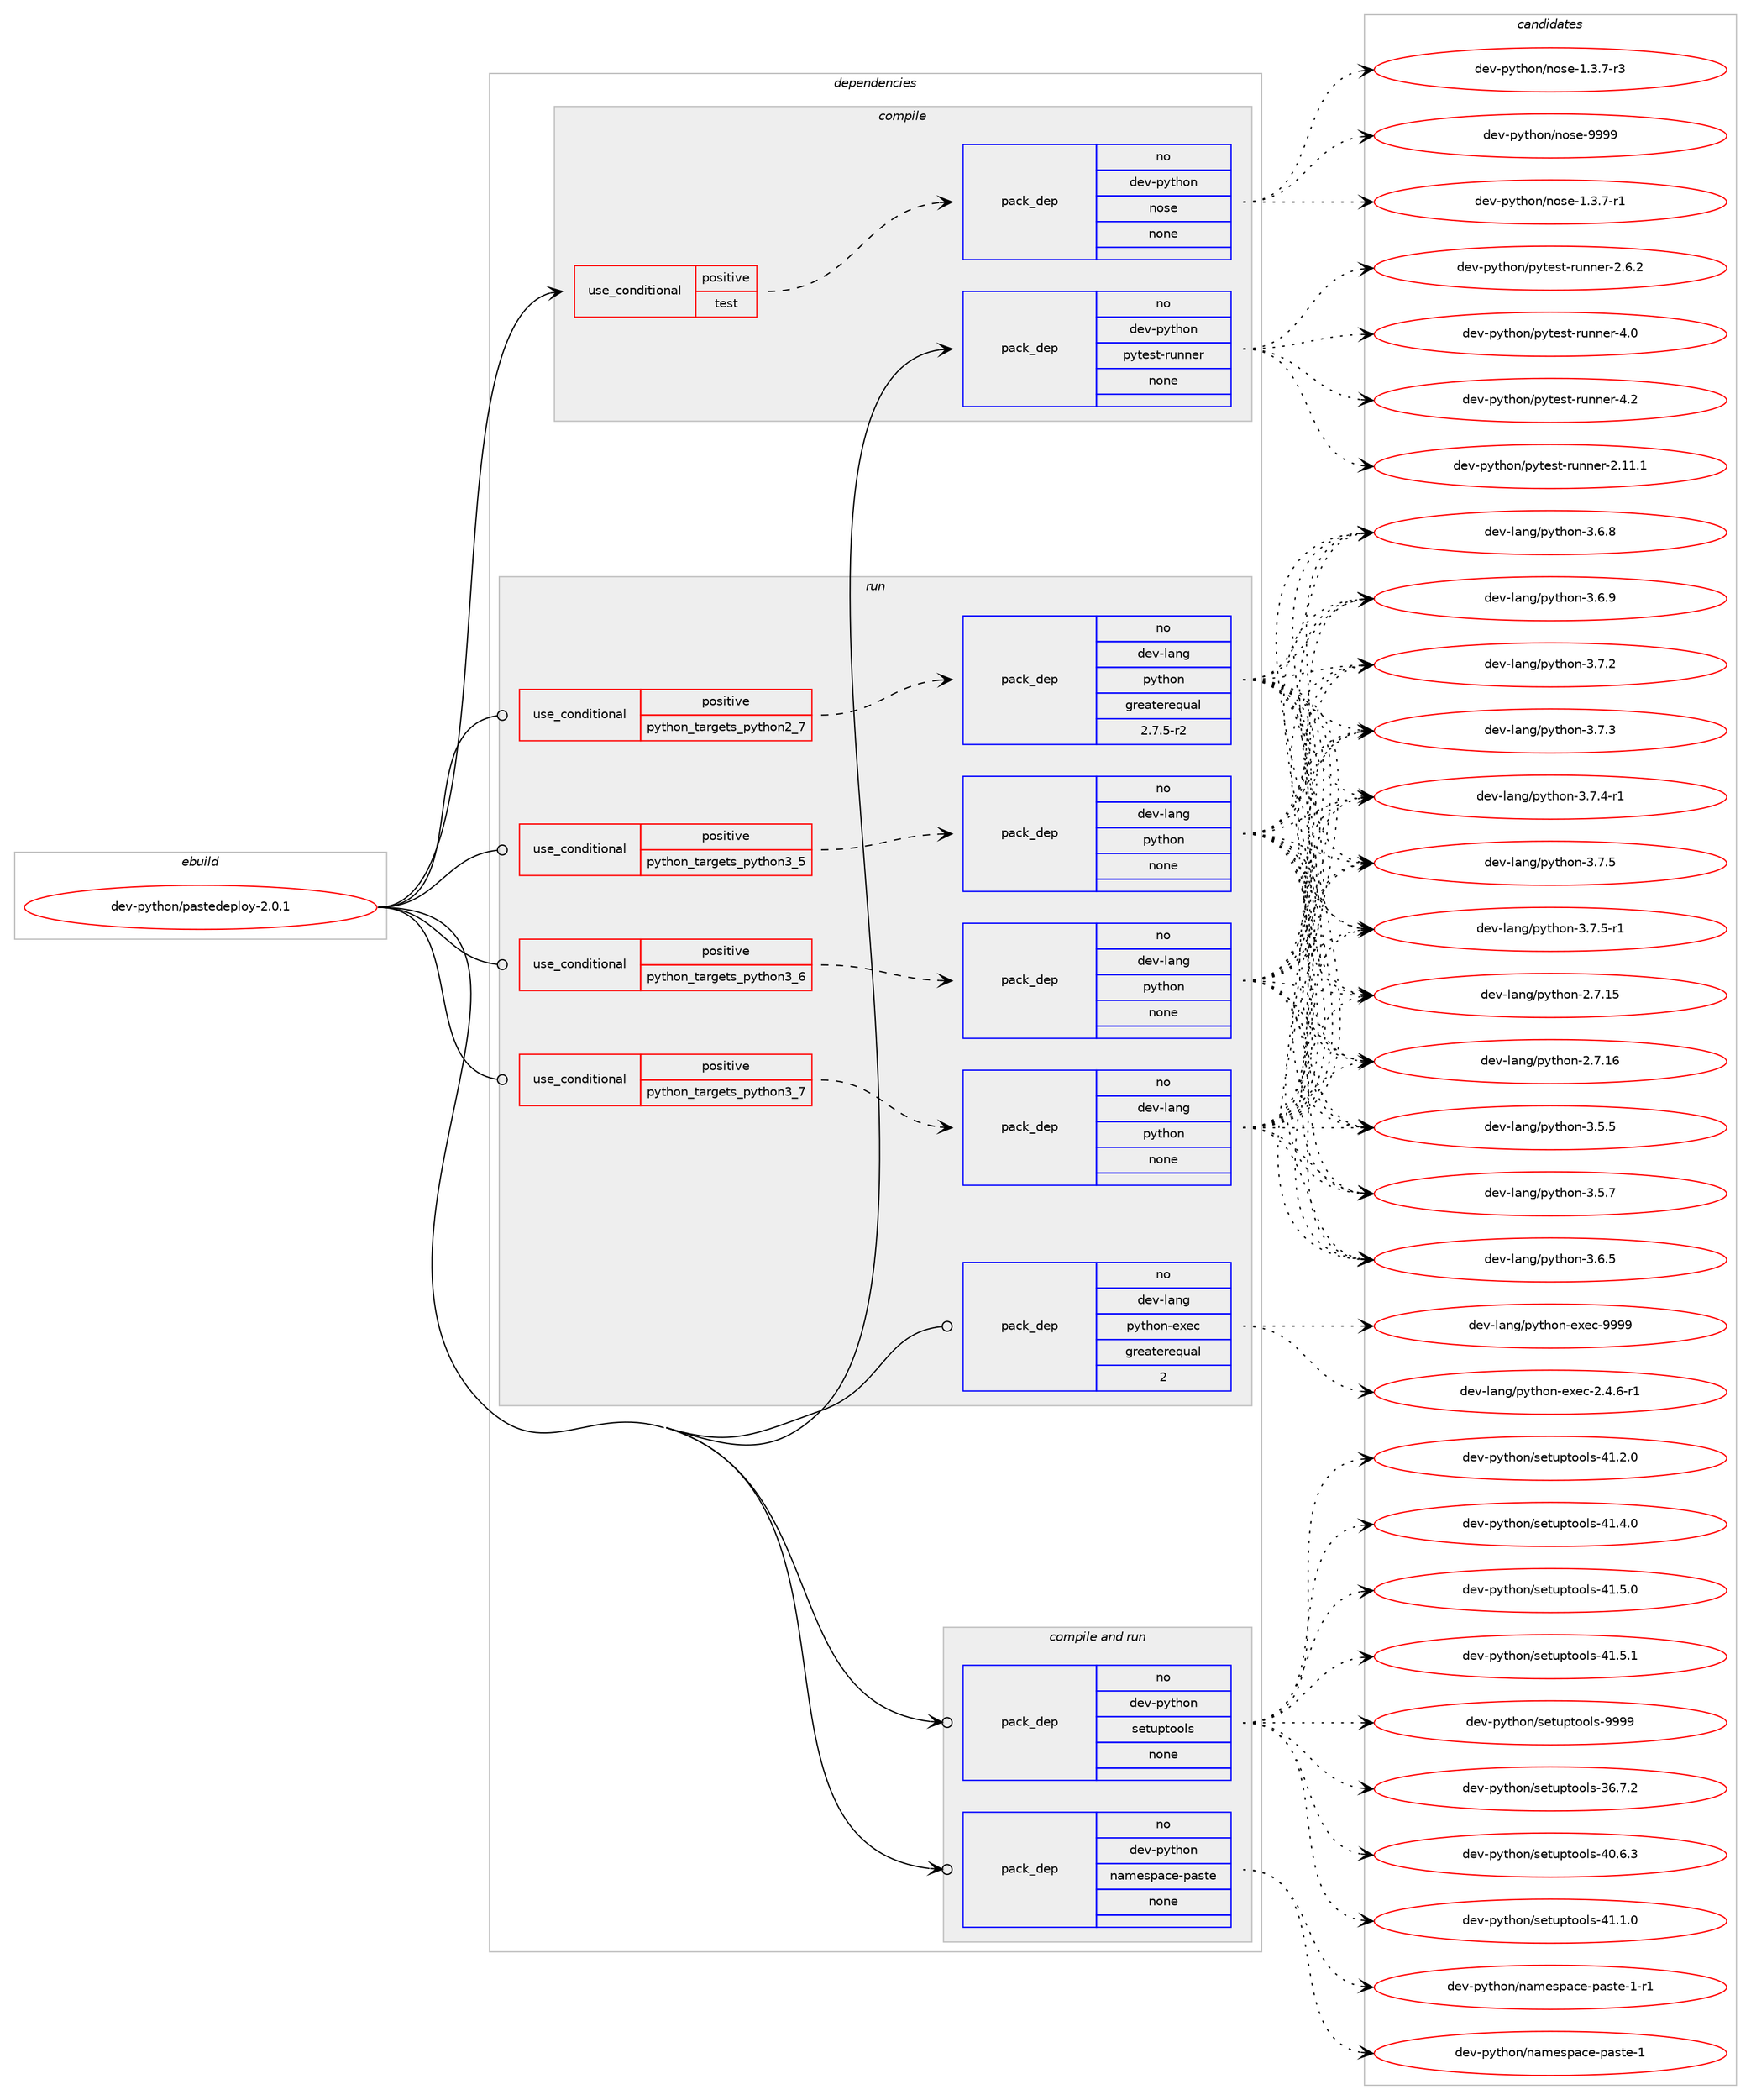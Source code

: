 digraph prolog {

# *************
# Graph options
# *************

newrank=true;
concentrate=true;
compound=true;
graph [rankdir=LR,fontname=Helvetica,fontsize=10,ranksep=1.5];#, ranksep=2.5, nodesep=0.2];
edge  [arrowhead=vee];
node  [fontname=Helvetica,fontsize=10];

# **********
# The ebuild
# **********

subgraph cluster_leftcol {
color=gray;
rank=same;
label=<<i>ebuild</i>>;
id [label="dev-python/pastedeploy-2.0.1", color=red, width=4, href="../dev-python/pastedeploy-2.0.1.svg"];
}

# ****************
# The dependencies
# ****************

subgraph cluster_midcol {
color=gray;
label=<<i>dependencies</i>>;
subgraph cluster_compile {
fillcolor="#eeeeee";
style=filled;
label=<<i>compile</i>>;
subgraph cond144159 {
dependency620927 [label=<<TABLE BORDER="0" CELLBORDER="1" CELLSPACING="0" CELLPADDING="4"><TR><TD ROWSPAN="3" CELLPADDING="10">use_conditional</TD></TR><TR><TD>positive</TD></TR><TR><TD>test</TD></TR></TABLE>>, shape=none, color=red];
subgraph pack464928 {
dependency620928 [label=<<TABLE BORDER="0" CELLBORDER="1" CELLSPACING="0" CELLPADDING="4" WIDTH="220"><TR><TD ROWSPAN="6" CELLPADDING="30">pack_dep</TD></TR><TR><TD WIDTH="110">no</TD></TR><TR><TD>dev-python</TD></TR><TR><TD>nose</TD></TR><TR><TD>none</TD></TR><TR><TD></TD></TR></TABLE>>, shape=none, color=blue];
}
dependency620927:e -> dependency620928:w [weight=20,style="dashed",arrowhead="vee"];
}
id:e -> dependency620927:w [weight=20,style="solid",arrowhead="vee"];
subgraph pack464929 {
dependency620929 [label=<<TABLE BORDER="0" CELLBORDER="1" CELLSPACING="0" CELLPADDING="4" WIDTH="220"><TR><TD ROWSPAN="6" CELLPADDING="30">pack_dep</TD></TR><TR><TD WIDTH="110">no</TD></TR><TR><TD>dev-python</TD></TR><TR><TD>pytest-runner</TD></TR><TR><TD>none</TD></TR><TR><TD></TD></TR></TABLE>>, shape=none, color=blue];
}
id:e -> dependency620929:w [weight=20,style="solid",arrowhead="vee"];
}
subgraph cluster_compileandrun {
fillcolor="#eeeeee";
style=filled;
label=<<i>compile and run</i>>;
subgraph pack464930 {
dependency620930 [label=<<TABLE BORDER="0" CELLBORDER="1" CELLSPACING="0" CELLPADDING="4" WIDTH="220"><TR><TD ROWSPAN="6" CELLPADDING="30">pack_dep</TD></TR><TR><TD WIDTH="110">no</TD></TR><TR><TD>dev-python</TD></TR><TR><TD>namespace-paste</TD></TR><TR><TD>none</TD></TR><TR><TD></TD></TR></TABLE>>, shape=none, color=blue];
}
id:e -> dependency620930:w [weight=20,style="solid",arrowhead="odotvee"];
subgraph pack464931 {
dependency620931 [label=<<TABLE BORDER="0" CELLBORDER="1" CELLSPACING="0" CELLPADDING="4" WIDTH="220"><TR><TD ROWSPAN="6" CELLPADDING="30">pack_dep</TD></TR><TR><TD WIDTH="110">no</TD></TR><TR><TD>dev-python</TD></TR><TR><TD>setuptools</TD></TR><TR><TD>none</TD></TR><TR><TD></TD></TR></TABLE>>, shape=none, color=blue];
}
id:e -> dependency620931:w [weight=20,style="solid",arrowhead="odotvee"];
}
subgraph cluster_run {
fillcolor="#eeeeee";
style=filled;
label=<<i>run</i>>;
subgraph cond144160 {
dependency620932 [label=<<TABLE BORDER="0" CELLBORDER="1" CELLSPACING="0" CELLPADDING="4"><TR><TD ROWSPAN="3" CELLPADDING="10">use_conditional</TD></TR><TR><TD>positive</TD></TR><TR><TD>python_targets_python2_7</TD></TR></TABLE>>, shape=none, color=red];
subgraph pack464932 {
dependency620933 [label=<<TABLE BORDER="0" CELLBORDER="1" CELLSPACING="0" CELLPADDING="4" WIDTH="220"><TR><TD ROWSPAN="6" CELLPADDING="30">pack_dep</TD></TR><TR><TD WIDTH="110">no</TD></TR><TR><TD>dev-lang</TD></TR><TR><TD>python</TD></TR><TR><TD>greaterequal</TD></TR><TR><TD>2.7.5-r2</TD></TR></TABLE>>, shape=none, color=blue];
}
dependency620932:e -> dependency620933:w [weight=20,style="dashed",arrowhead="vee"];
}
id:e -> dependency620932:w [weight=20,style="solid",arrowhead="odot"];
subgraph cond144161 {
dependency620934 [label=<<TABLE BORDER="0" CELLBORDER="1" CELLSPACING="0" CELLPADDING="4"><TR><TD ROWSPAN="3" CELLPADDING="10">use_conditional</TD></TR><TR><TD>positive</TD></TR><TR><TD>python_targets_python3_5</TD></TR></TABLE>>, shape=none, color=red];
subgraph pack464933 {
dependency620935 [label=<<TABLE BORDER="0" CELLBORDER="1" CELLSPACING="0" CELLPADDING="4" WIDTH="220"><TR><TD ROWSPAN="6" CELLPADDING="30">pack_dep</TD></TR><TR><TD WIDTH="110">no</TD></TR><TR><TD>dev-lang</TD></TR><TR><TD>python</TD></TR><TR><TD>none</TD></TR><TR><TD></TD></TR></TABLE>>, shape=none, color=blue];
}
dependency620934:e -> dependency620935:w [weight=20,style="dashed",arrowhead="vee"];
}
id:e -> dependency620934:w [weight=20,style="solid",arrowhead="odot"];
subgraph cond144162 {
dependency620936 [label=<<TABLE BORDER="0" CELLBORDER="1" CELLSPACING="0" CELLPADDING="4"><TR><TD ROWSPAN="3" CELLPADDING="10">use_conditional</TD></TR><TR><TD>positive</TD></TR><TR><TD>python_targets_python3_6</TD></TR></TABLE>>, shape=none, color=red];
subgraph pack464934 {
dependency620937 [label=<<TABLE BORDER="0" CELLBORDER="1" CELLSPACING="0" CELLPADDING="4" WIDTH="220"><TR><TD ROWSPAN="6" CELLPADDING="30">pack_dep</TD></TR><TR><TD WIDTH="110">no</TD></TR><TR><TD>dev-lang</TD></TR><TR><TD>python</TD></TR><TR><TD>none</TD></TR><TR><TD></TD></TR></TABLE>>, shape=none, color=blue];
}
dependency620936:e -> dependency620937:w [weight=20,style="dashed",arrowhead="vee"];
}
id:e -> dependency620936:w [weight=20,style="solid",arrowhead="odot"];
subgraph cond144163 {
dependency620938 [label=<<TABLE BORDER="0" CELLBORDER="1" CELLSPACING="0" CELLPADDING="4"><TR><TD ROWSPAN="3" CELLPADDING="10">use_conditional</TD></TR><TR><TD>positive</TD></TR><TR><TD>python_targets_python3_7</TD></TR></TABLE>>, shape=none, color=red];
subgraph pack464935 {
dependency620939 [label=<<TABLE BORDER="0" CELLBORDER="1" CELLSPACING="0" CELLPADDING="4" WIDTH="220"><TR><TD ROWSPAN="6" CELLPADDING="30">pack_dep</TD></TR><TR><TD WIDTH="110">no</TD></TR><TR><TD>dev-lang</TD></TR><TR><TD>python</TD></TR><TR><TD>none</TD></TR><TR><TD></TD></TR></TABLE>>, shape=none, color=blue];
}
dependency620938:e -> dependency620939:w [weight=20,style="dashed",arrowhead="vee"];
}
id:e -> dependency620938:w [weight=20,style="solid",arrowhead="odot"];
subgraph pack464936 {
dependency620940 [label=<<TABLE BORDER="0" CELLBORDER="1" CELLSPACING="0" CELLPADDING="4" WIDTH="220"><TR><TD ROWSPAN="6" CELLPADDING="30">pack_dep</TD></TR><TR><TD WIDTH="110">no</TD></TR><TR><TD>dev-lang</TD></TR><TR><TD>python-exec</TD></TR><TR><TD>greaterequal</TD></TR><TR><TD>2</TD></TR></TABLE>>, shape=none, color=blue];
}
id:e -> dependency620940:w [weight=20,style="solid",arrowhead="odot"];
}
}

# **************
# The candidates
# **************

subgraph cluster_choices {
rank=same;
color=gray;
label=<<i>candidates</i>>;

subgraph choice464928 {
color=black;
nodesep=1;
choice10010111845112121116104111110471101111151014549465146554511449 [label="dev-python/nose-1.3.7-r1", color=red, width=4,href="../dev-python/nose-1.3.7-r1.svg"];
choice10010111845112121116104111110471101111151014549465146554511451 [label="dev-python/nose-1.3.7-r3", color=red, width=4,href="../dev-python/nose-1.3.7-r3.svg"];
choice10010111845112121116104111110471101111151014557575757 [label="dev-python/nose-9999", color=red, width=4,href="../dev-python/nose-9999.svg"];
dependency620928:e -> choice10010111845112121116104111110471101111151014549465146554511449:w [style=dotted,weight="100"];
dependency620928:e -> choice10010111845112121116104111110471101111151014549465146554511451:w [style=dotted,weight="100"];
dependency620928:e -> choice10010111845112121116104111110471101111151014557575757:w [style=dotted,weight="100"];
}
subgraph choice464929 {
color=black;
nodesep=1;
choice10010111845112121116104111110471121211161011151164511411711011010111445504649494649 [label="dev-python/pytest-runner-2.11.1", color=red, width=4,href="../dev-python/pytest-runner-2.11.1.svg"];
choice100101118451121211161041111104711212111610111511645114117110110101114455046544650 [label="dev-python/pytest-runner-2.6.2", color=red, width=4,href="../dev-python/pytest-runner-2.6.2.svg"];
choice10010111845112121116104111110471121211161011151164511411711011010111445524648 [label="dev-python/pytest-runner-4.0", color=red, width=4,href="../dev-python/pytest-runner-4.0.svg"];
choice10010111845112121116104111110471121211161011151164511411711011010111445524650 [label="dev-python/pytest-runner-4.2", color=red, width=4,href="../dev-python/pytest-runner-4.2.svg"];
dependency620929:e -> choice10010111845112121116104111110471121211161011151164511411711011010111445504649494649:w [style=dotted,weight="100"];
dependency620929:e -> choice100101118451121211161041111104711212111610111511645114117110110101114455046544650:w [style=dotted,weight="100"];
dependency620929:e -> choice10010111845112121116104111110471121211161011151164511411711011010111445524648:w [style=dotted,weight="100"];
dependency620929:e -> choice10010111845112121116104111110471121211161011151164511411711011010111445524650:w [style=dotted,weight="100"];
}
subgraph choice464930 {
color=black;
nodesep=1;
choice100101118451121211161041111104711097109101115112979910145112971151161014549 [label="dev-python/namespace-paste-1", color=red, width=4,href="../dev-python/namespace-paste-1.svg"];
choice1001011184511212111610411111047110971091011151129799101451129711511610145494511449 [label="dev-python/namespace-paste-1-r1", color=red, width=4,href="../dev-python/namespace-paste-1-r1.svg"];
dependency620930:e -> choice100101118451121211161041111104711097109101115112979910145112971151161014549:w [style=dotted,weight="100"];
dependency620930:e -> choice1001011184511212111610411111047110971091011151129799101451129711511610145494511449:w [style=dotted,weight="100"];
}
subgraph choice464931 {
color=black;
nodesep=1;
choice100101118451121211161041111104711510111611711211611111110811545515446554650 [label="dev-python/setuptools-36.7.2", color=red, width=4,href="../dev-python/setuptools-36.7.2.svg"];
choice100101118451121211161041111104711510111611711211611111110811545524846544651 [label="dev-python/setuptools-40.6.3", color=red, width=4,href="../dev-python/setuptools-40.6.3.svg"];
choice100101118451121211161041111104711510111611711211611111110811545524946494648 [label="dev-python/setuptools-41.1.0", color=red, width=4,href="../dev-python/setuptools-41.1.0.svg"];
choice100101118451121211161041111104711510111611711211611111110811545524946504648 [label="dev-python/setuptools-41.2.0", color=red, width=4,href="../dev-python/setuptools-41.2.0.svg"];
choice100101118451121211161041111104711510111611711211611111110811545524946524648 [label="dev-python/setuptools-41.4.0", color=red, width=4,href="../dev-python/setuptools-41.4.0.svg"];
choice100101118451121211161041111104711510111611711211611111110811545524946534648 [label="dev-python/setuptools-41.5.0", color=red, width=4,href="../dev-python/setuptools-41.5.0.svg"];
choice100101118451121211161041111104711510111611711211611111110811545524946534649 [label="dev-python/setuptools-41.5.1", color=red, width=4,href="../dev-python/setuptools-41.5.1.svg"];
choice10010111845112121116104111110471151011161171121161111111081154557575757 [label="dev-python/setuptools-9999", color=red, width=4,href="../dev-python/setuptools-9999.svg"];
dependency620931:e -> choice100101118451121211161041111104711510111611711211611111110811545515446554650:w [style=dotted,weight="100"];
dependency620931:e -> choice100101118451121211161041111104711510111611711211611111110811545524846544651:w [style=dotted,weight="100"];
dependency620931:e -> choice100101118451121211161041111104711510111611711211611111110811545524946494648:w [style=dotted,weight="100"];
dependency620931:e -> choice100101118451121211161041111104711510111611711211611111110811545524946504648:w [style=dotted,weight="100"];
dependency620931:e -> choice100101118451121211161041111104711510111611711211611111110811545524946524648:w [style=dotted,weight="100"];
dependency620931:e -> choice100101118451121211161041111104711510111611711211611111110811545524946534648:w [style=dotted,weight="100"];
dependency620931:e -> choice100101118451121211161041111104711510111611711211611111110811545524946534649:w [style=dotted,weight="100"];
dependency620931:e -> choice10010111845112121116104111110471151011161171121161111111081154557575757:w [style=dotted,weight="100"];
}
subgraph choice464932 {
color=black;
nodesep=1;
choice10010111845108971101034711212111610411111045504655464953 [label="dev-lang/python-2.7.15", color=red, width=4,href="../dev-lang/python-2.7.15.svg"];
choice10010111845108971101034711212111610411111045504655464954 [label="dev-lang/python-2.7.16", color=red, width=4,href="../dev-lang/python-2.7.16.svg"];
choice100101118451089711010347112121116104111110455146534653 [label="dev-lang/python-3.5.5", color=red, width=4,href="../dev-lang/python-3.5.5.svg"];
choice100101118451089711010347112121116104111110455146534655 [label="dev-lang/python-3.5.7", color=red, width=4,href="../dev-lang/python-3.5.7.svg"];
choice100101118451089711010347112121116104111110455146544653 [label="dev-lang/python-3.6.5", color=red, width=4,href="../dev-lang/python-3.6.5.svg"];
choice100101118451089711010347112121116104111110455146544656 [label="dev-lang/python-3.6.8", color=red, width=4,href="../dev-lang/python-3.6.8.svg"];
choice100101118451089711010347112121116104111110455146544657 [label="dev-lang/python-3.6.9", color=red, width=4,href="../dev-lang/python-3.6.9.svg"];
choice100101118451089711010347112121116104111110455146554650 [label="dev-lang/python-3.7.2", color=red, width=4,href="../dev-lang/python-3.7.2.svg"];
choice100101118451089711010347112121116104111110455146554651 [label="dev-lang/python-3.7.3", color=red, width=4,href="../dev-lang/python-3.7.3.svg"];
choice1001011184510897110103471121211161041111104551465546524511449 [label="dev-lang/python-3.7.4-r1", color=red, width=4,href="../dev-lang/python-3.7.4-r1.svg"];
choice100101118451089711010347112121116104111110455146554653 [label="dev-lang/python-3.7.5", color=red, width=4,href="../dev-lang/python-3.7.5.svg"];
choice1001011184510897110103471121211161041111104551465546534511449 [label="dev-lang/python-3.7.5-r1", color=red, width=4,href="../dev-lang/python-3.7.5-r1.svg"];
dependency620933:e -> choice10010111845108971101034711212111610411111045504655464953:w [style=dotted,weight="100"];
dependency620933:e -> choice10010111845108971101034711212111610411111045504655464954:w [style=dotted,weight="100"];
dependency620933:e -> choice100101118451089711010347112121116104111110455146534653:w [style=dotted,weight="100"];
dependency620933:e -> choice100101118451089711010347112121116104111110455146534655:w [style=dotted,weight="100"];
dependency620933:e -> choice100101118451089711010347112121116104111110455146544653:w [style=dotted,weight="100"];
dependency620933:e -> choice100101118451089711010347112121116104111110455146544656:w [style=dotted,weight="100"];
dependency620933:e -> choice100101118451089711010347112121116104111110455146544657:w [style=dotted,weight="100"];
dependency620933:e -> choice100101118451089711010347112121116104111110455146554650:w [style=dotted,weight="100"];
dependency620933:e -> choice100101118451089711010347112121116104111110455146554651:w [style=dotted,weight="100"];
dependency620933:e -> choice1001011184510897110103471121211161041111104551465546524511449:w [style=dotted,weight="100"];
dependency620933:e -> choice100101118451089711010347112121116104111110455146554653:w [style=dotted,weight="100"];
dependency620933:e -> choice1001011184510897110103471121211161041111104551465546534511449:w [style=dotted,weight="100"];
}
subgraph choice464933 {
color=black;
nodesep=1;
choice10010111845108971101034711212111610411111045504655464953 [label="dev-lang/python-2.7.15", color=red, width=4,href="../dev-lang/python-2.7.15.svg"];
choice10010111845108971101034711212111610411111045504655464954 [label="dev-lang/python-2.7.16", color=red, width=4,href="../dev-lang/python-2.7.16.svg"];
choice100101118451089711010347112121116104111110455146534653 [label="dev-lang/python-3.5.5", color=red, width=4,href="../dev-lang/python-3.5.5.svg"];
choice100101118451089711010347112121116104111110455146534655 [label="dev-lang/python-3.5.7", color=red, width=4,href="../dev-lang/python-3.5.7.svg"];
choice100101118451089711010347112121116104111110455146544653 [label="dev-lang/python-3.6.5", color=red, width=4,href="../dev-lang/python-3.6.5.svg"];
choice100101118451089711010347112121116104111110455146544656 [label="dev-lang/python-3.6.8", color=red, width=4,href="../dev-lang/python-3.6.8.svg"];
choice100101118451089711010347112121116104111110455146544657 [label="dev-lang/python-3.6.9", color=red, width=4,href="../dev-lang/python-3.6.9.svg"];
choice100101118451089711010347112121116104111110455146554650 [label="dev-lang/python-3.7.2", color=red, width=4,href="../dev-lang/python-3.7.2.svg"];
choice100101118451089711010347112121116104111110455146554651 [label="dev-lang/python-3.7.3", color=red, width=4,href="../dev-lang/python-3.7.3.svg"];
choice1001011184510897110103471121211161041111104551465546524511449 [label="dev-lang/python-3.7.4-r1", color=red, width=4,href="../dev-lang/python-3.7.4-r1.svg"];
choice100101118451089711010347112121116104111110455146554653 [label="dev-lang/python-3.7.5", color=red, width=4,href="../dev-lang/python-3.7.5.svg"];
choice1001011184510897110103471121211161041111104551465546534511449 [label="dev-lang/python-3.7.5-r1", color=red, width=4,href="../dev-lang/python-3.7.5-r1.svg"];
dependency620935:e -> choice10010111845108971101034711212111610411111045504655464953:w [style=dotted,weight="100"];
dependency620935:e -> choice10010111845108971101034711212111610411111045504655464954:w [style=dotted,weight="100"];
dependency620935:e -> choice100101118451089711010347112121116104111110455146534653:w [style=dotted,weight="100"];
dependency620935:e -> choice100101118451089711010347112121116104111110455146534655:w [style=dotted,weight="100"];
dependency620935:e -> choice100101118451089711010347112121116104111110455146544653:w [style=dotted,weight="100"];
dependency620935:e -> choice100101118451089711010347112121116104111110455146544656:w [style=dotted,weight="100"];
dependency620935:e -> choice100101118451089711010347112121116104111110455146544657:w [style=dotted,weight="100"];
dependency620935:e -> choice100101118451089711010347112121116104111110455146554650:w [style=dotted,weight="100"];
dependency620935:e -> choice100101118451089711010347112121116104111110455146554651:w [style=dotted,weight="100"];
dependency620935:e -> choice1001011184510897110103471121211161041111104551465546524511449:w [style=dotted,weight="100"];
dependency620935:e -> choice100101118451089711010347112121116104111110455146554653:w [style=dotted,weight="100"];
dependency620935:e -> choice1001011184510897110103471121211161041111104551465546534511449:w [style=dotted,weight="100"];
}
subgraph choice464934 {
color=black;
nodesep=1;
choice10010111845108971101034711212111610411111045504655464953 [label="dev-lang/python-2.7.15", color=red, width=4,href="../dev-lang/python-2.7.15.svg"];
choice10010111845108971101034711212111610411111045504655464954 [label="dev-lang/python-2.7.16", color=red, width=4,href="../dev-lang/python-2.7.16.svg"];
choice100101118451089711010347112121116104111110455146534653 [label="dev-lang/python-3.5.5", color=red, width=4,href="../dev-lang/python-3.5.5.svg"];
choice100101118451089711010347112121116104111110455146534655 [label="dev-lang/python-3.5.7", color=red, width=4,href="../dev-lang/python-3.5.7.svg"];
choice100101118451089711010347112121116104111110455146544653 [label="dev-lang/python-3.6.5", color=red, width=4,href="../dev-lang/python-3.6.5.svg"];
choice100101118451089711010347112121116104111110455146544656 [label="dev-lang/python-3.6.8", color=red, width=4,href="../dev-lang/python-3.6.8.svg"];
choice100101118451089711010347112121116104111110455146544657 [label="dev-lang/python-3.6.9", color=red, width=4,href="../dev-lang/python-3.6.9.svg"];
choice100101118451089711010347112121116104111110455146554650 [label="dev-lang/python-3.7.2", color=red, width=4,href="../dev-lang/python-3.7.2.svg"];
choice100101118451089711010347112121116104111110455146554651 [label="dev-lang/python-3.7.3", color=red, width=4,href="../dev-lang/python-3.7.3.svg"];
choice1001011184510897110103471121211161041111104551465546524511449 [label="dev-lang/python-3.7.4-r1", color=red, width=4,href="../dev-lang/python-3.7.4-r1.svg"];
choice100101118451089711010347112121116104111110455146554653 [label="dev-lang/python-3.7.5", color=red, width=4,href="../dev-lang/python-3.7.5.svg"];
choice1001011184510897110103471121211161041111104551465546534511449 [label="dev-lang/python-3.7.5-r1", color=red, width=4,href="../dev-lang/python-3.7.5-r1.svg"];
dependency620937:e -> choice10010111845108971101034711212111610411111045504655464953:w [style=dotted,weight="100"];
dependency620937:e -> choice10010111845108971101034711212111610411111045504655464954:w [style=dotted,weight="100"];
dependency620937:e -> choice100101118451089711010347112121116104111110455146534653:w [style=dotted,weight="100"];
dependency620937:e -> choice100101118451089711010347112121116104111110455146534655:w [style=dotted,weight="100"];
dependency620937:e -> choice100101118451089711010347112121116104111110455146544653:w [style=dotted,weight="100"];
dependency620937:e -> choice100101118451089711010347112121116104111110455146544656:w [style=dotted,weight="100"];
dependency620937:e -> choice100101118451089711010347112121116104111110455146544657:w [style=dotted,weight="100"];
dependency620937:e -> choice100101118451089711010347112121116104111110455146554650:w [style=dotted,weight="100"];
dependency620937:e -> choice100101118451089711010347112121116104111110455146554651:w [style=dotted,weight="100"];
dependency620937:e -> choice1001011184510897110103471121211161041111104551465546524511449:w [style=dotted,weight="100"];
dependency620937:e -> choice100101118451089711010347112121116104111110455146554653:w [style=dotted,weight="100"];
dependency620937:e -> choice1001011184510897110103471121211161041111104551465546534511449:w [style=dotted,weight="100"];
}
subgraph choice464935 {
color=black;
nodesep=1;
choice10010111845108971101034711212111610411111045504655464953 [label="dev-lang/python-2.7.15", color=red, width=4,href="../dev-lang/python-2.7.15.svg"];
choice10010111845108971101034711212111610411111045504655464954 [label="dev-lang/python-2.7.16", color=red, width=4,href="../dev-lang/python-2.7.16.svg"];
choice100101118451089711010347112121116104111110455146534653 [label="dev-lang/python-3.5.5", color=red, width=4,href="../dev-lang/python-3.5.5.svg"];
choice100101118451089711010347112121116104111110455146534655 [label="dev-lang/python-3.5.7", color=red, width=4,href="../dev-lang/python-3.5.7.svg"];
choice100101118451089711010347112121116104111110455146544653 [label="dev-lang/python-3.6.5", color=red, width=4,href="../dev-lang/python-3.6.5.svg"];
choice100101118451089711010347112121116104111110455146544656 [label="dev-lang/python-3.6.8", color=red, width=4,href="../dev-lang/python-3.6.8.svg"];
choice100101118451089711010347112121116104111110455146544657 [label="dev-lang/python-3.6.9", color=red, width=4,href="../dev-lang/python-3.6.9.svg"];
choice100101118451089711010347112121116104111110455146554650 [label="dev-lang/python-3.7.2", color=red, width=4,href="../dev-lang/python-3.7.2.svg"];
choice100101118451089711010347112121116104111110455146554651 [label="dev-lang/python-3.7.3", color=red, width=4,href="../dev-lang/python-3.7.3.svg"];
choice1001011184510897110103471121211161041111104551465546524511449 [label="dev-lang/python-3.7.4-r1", color=red, width=4,href="../dev-lang/python-3.7.4-r1.svg"];
choice100101118451089711010347112121116104111110455146554653 [label="dev-lang/python-3.7.5", color=red, width=4,href="../dev-lang/python-3.7.5.svg"];
choice1001011184510897110103471121211161041111104551465546534511449 [label="dev-lang/python-3.7.5-r1", color=red, width=4,href="../dev-lang/python-3.7.5-r1.svg"];
dependency620939:e -> choice10010111845108971101034711212111610411111045504655464953:w [style=dotted,weight="100"];
dependency620939:e -> choice10010111845108971101034711212111610411111045504655464954:w [style=dotted,weight="100"];
dependency620939:e -> choice100101118451089711010347112121116104111110455146534653:w [style=dotted,weight="100"];
dependency620939:e -> choice100101118451089711010347112121116104111110455146534655:w [style=dotted,weight="100"];
dependency620939:e -> choice100101118451089711010347112121116104111110455146544653:w [style=dotted,weight="100"];
dependency620939:e -> choice100101118451089711010347112121116104111110455146544656:w [style=dotted,weight="100"];
dependency620939:e -> choice100101118451089711010347112121116104111110455146544657:w [style=dotted,weight="100"];
dependency620939:e -> choice100101118451089711010347112121116104111110455146554650:w [style=dotted,weight="100"];
dependency620939:e -> choice100101118451089711010347112121116104111110455146554651:w [style=dotted,weight="100"];
dependency620939:e -> choice1001011184510897110103471121211161041111104551465546524511449:w [style=dotted,weight="100"];
dependency620939:e -> choice100101118451089711010347112121116104111110455146554653:w [style=dotted,weight="100"];
dependency620939:e -> choice1001011184510897110103471121211161041111104551465546534511449:w [style=dotted,weight="100"];
}
subgraph choice464936 {
color=black;
nodesep=1;
choice10010111845108971101034711212111610411111045101120101994550465246544511449 [label="dev-lang/python-exec-2.4.6-r1", color=red, width=4,href="../dev-lang/python-exec-2.4.6-r1.svg"];
choice10010111845108971101034711212111610411111045101120101994557575757 [label="dev-lang/python-exec-9999", color=red, width=4,href="../dev-lang/python-exec-9999.svg"];
dependency620940:e -> choice10010111845108971101034711212111610411111045101120101994550465246544511449:w [style=dotted,weight="100"];
dependency620940:e -> choice10010111845108971101034711212111610411111045101120101994557575757:w [style=dotted,weight="100"];
}
}

}
